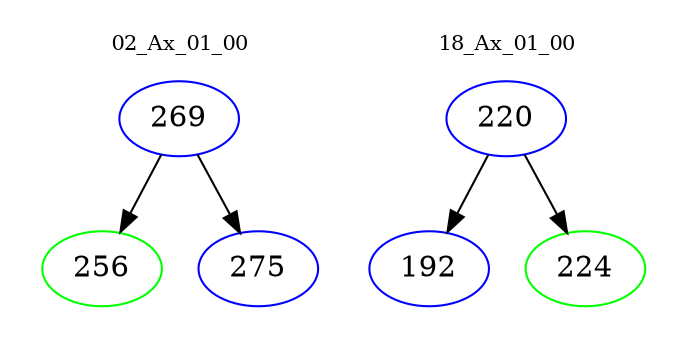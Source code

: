 digraph{
subgraph cluster_0 {
color = white
label = "02_Ax_01_00";
fontsize=10;
T0_269 [label="269", color="blue"]
T0_269 -> T0_256 [color="black"]
T0_256 [label="256", color="green"]
T0_269 -> T0_275 [color="black"]
T0_275 [label="275", color="blue"]
}
subgraph cluster_1 {
color = white
label = "18_Ax_01_00";
fontsize=10;
T1_220 [label="220", color="blue"]
T1_220 -> T1_192 [color="black"]
T1_192 [label="192", color="blue"]
T1_220 -> T1_224 [color="black"]
T1_224 [label="224", color="green"]
}
}
